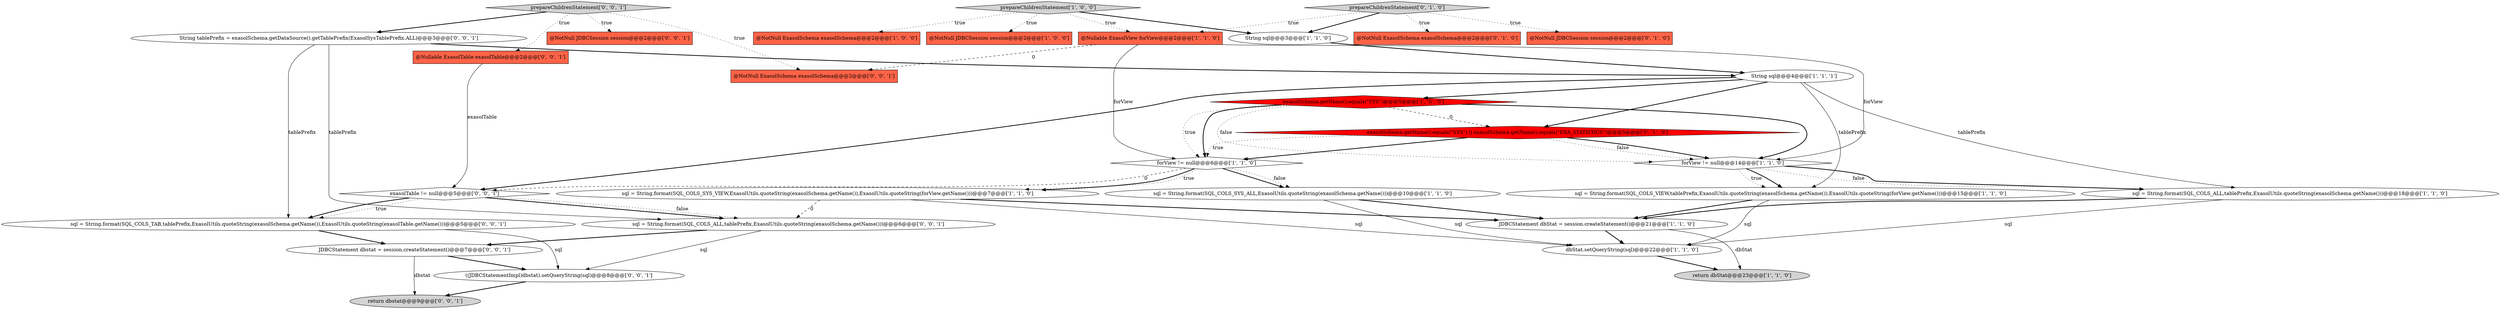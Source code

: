 digraph {
5 [style = filled, label = "sql = String.format(SQL_COLS_VIEW,tablePrefix,ExasolUtils.quoteString(exasolSchema.getName()),ExasolUtils.quoteString(forView.getName()))@@@15@@@['1', '1', '0']", fillcolor = white, shape = ellipse image = "AAA0AAABBB1BBB"];
4 [style = filled, label = "String sql@@@3@@@['1', '1', '0']", fillcolor = white, shape = ellipse image = "AAA0AAABBB1BBB"];
16 [style = filled, label = "@NotNull ExasolSchema exasolSchema@@@2@@@['0', '1', '0']", fillcolor = tomato, shape = box image = "AAA0AAABBB2BBB"];
0 [style = filled, label = "sql = String.format(SQL_COLS_SYS_ALL,ExasolUtils.quoteString(exasolSchema.getName()))@@@10@@@['1', '1', '0']", fillcolor = white, shape = ellipse image = "AAA0AAABBB1BBB"];
30 [style = filled, label = "return dbstat@@@9@@@['0', '0', '1']", fillcolor = lightgray, shape = ellipse image = "AAA0AAABBB3BBB"];
27 [style = filled, label = "@NotNull ExasolSchema exasolSchema@@@2@@@['0', '0', '1']", fillcolor = tomato, shape = box image = "AAA0AAABBB3BBB"];
9 [style = filled, label = "JDBCStatement dbStat = session.createStatement()@@@21@@@['1', '1', '0']", fillcolor = white, shape = ellipse image = "AAA0AAABBB1BBB"];
15 [style = filled, label = "exasolSchema.getName().equals(\"SYS\")@@@5@@@['1', '0', '0']", fillcolor = red, shape = diamond image = "AAA1AAABBB1BBB"];
7 [style = filled, label = "String sql@@@4@@@['1', '1', '1']", fillcolor = white, shape = ellipse image = "AAA0AAABBB1BBB"];
21 [style = filled, label = "@Nullable ExasolTable exasolTable@@@2@@@['0', '0', '1']", fillcolor = tomato, shape = box image = "AAA0AAABBB3BBB"];
28 [style = filled, label = "String tablePrefix = exasolSchema.getDataSource().getTablePrefix(ExasolSysTablePrefix.ALL)@@@3@@@['0', '0', '1']", fillcolor = white, shape = ellipse image = "AAA0AAABBB3BBB"];
2 [style = filled, label = "@NotNull ExasolSchema exasolSchema@@@2@@@['1', '0', '0']", fillcolor = tomato, shape = box image = "AAA0AAABBB1BBB"];
23 [style = filled, label = "JDBCStatement dbstat = session.createStatement()@@@7@@@['0', '0', '1']", fillcolor = white, shape = ellipse image = "AAA0AAABBB3BBB"];
26 [style = filled, label = "@NotNull JDBCSession session@@@2@@@['0', '0', '1']", fillcolor = tomato, shape = box image = "AAA0AAABBB3BBB"];
22 [style = filled, label = "sql = String.format(SQL_COLS_TAB,tablePrefix,ExasolUtils.quoteString(exasolSchema.getName()),ExasolUtils.quoteString(exasolTable.getName()))@@@5@@@['0', '0', '1']", fillcolor = white, shape = ellipse image = "AAA0AAABBB3BBB"];
29 [style = filled, label = "exasolTable != null@@@5@@@['0', '0', '1']", fillcolor = white, shape = diamond image = "AAA0AAABBB3BBB"];
8 [style = filled, label = "forView != null@@@6@@@['1', '1', '0']", fillcolor = white, shape = diamond image = "AAA0AAABBB1BBB"];
19 [style = filled, label = "prepareChildrenStatement['0', '1', '0']", fillcolor = lightgray, shape = diamond image = "AAA0AAABBB2BBB"];
3 [style = filled, label = "prepareChildrenStatement['1', '0', '0']", fillcolor = lightgray, shape = diamond image = "AAA0AAABBB1BBB"];
10 [style = filled, label = "sql = String.format(SQL_COLS_SYS_VIEW,ExasolUtils.quoteString(exasolSchema.getName()),ExasolUtils.quoteString(forView.getName()))@@@7@@@['1', '1', '0']", fillcolor = white, shape = ellipse image = "AAA0AAABBB1BBB"];
24 [style = filled, label = "prepareChildrenStatement['0', '0', '1']", fillcolor = lightgray, shape = diamond image = "AAA0AAABBB3BBB"];
1 [style = filled, label = "dbStat.setQueryString(sql)@@@22@@@['1', '1', '0']", fillcolor = white, shape = ellipse image = "AAA0AAABBB1BBB"];
11 [style = filled, label = "forView != null@@@14@@@['1', '1', '0']", fillcolor = white, shape = diamond image = "AAA0AAABBB1BBB"];
25 [style = filled, label = "((JDBCStatementImpl)dbstat).setQueryString(sql)@@@8@@@['0', '0', '1']", fillcolor = white, shape = ellipse image = "AAA0AAABBB3BBB"];
18 [style = filled, label = "exasolSchema.getName().equals(\"SYS\") || exasolSchema.getName().equals(\"EXA_STATISTICS\")@@@5@@@['0', '1', '0']", fillcolor = red, shape = diamond image = "AAA1AAABBB2BBB"];
14 [style = filled, label = "return dbStat@@@23@@@['1', '1', '0']", fillcolor = lightgray, shape = ellipse image = "AAA0AAABBB1BBB"];
6 [style = filled, label = "@NotNull JDBCSession session@@@2@@@['1', '0', '0']", fillcolor = tomato, shape = box image = "AAA0AAABBB1BBB"];
12 [style = filled, label = "@Nullable ExasolView forView@@@2@@@['1', '1', '0']", fillcolor = tomato, shape = box image = "AAA0AAABBB1BBB"];
20 [style = filled, label = "sql = String.format(SQL_COLS_ALL,tablePrefix,ExasolUtils.quoteString(exasolSchema.getName()))@@@6@@@['0', '0', '1']", fillcolor = white, shape = ellipse image = "AAA0AAABBB3BBB"];
13 [style = filled, label = "sql = String.format(SQL_COLS_ALL,tablePrefix,ExasolUtils.quoteString(exasolSchema.getName()))@@@18@@@['1', '1', '0']", fillcolor = white, shape = ellipse image = "AAA0AAABBB1BBB"];
17 [style = filled, label = "@NotNull JDBCSession session@@@2@@@['0', '1', '0']", fillcolor = tomato, shape = box image = "AAA0AAABBB2BBB"];
12->8 [style = solid, label="forView"];
12->11 [style = solid, label="forView"];
24->28 [style = bold, label=""];
8->10 [style = bold, label=""];
23->25 [style = bold, label=""];
0->9 [style = bold, label=""];
23->30 [style = solid, label="dbstat"];
5->9 [style = bold, label=""];
18->11 [style = dotted, label="false"];
20->25 [style = solid, label="sql"];
19->17 [style = dotted, label="true"];
25->30 [style = bold, label=""];
10->1 [style = solid, label="sql"];
18->11 [style = bold, label=""];
15->18 [style = dashed, label="0"];
28->7 [style = bold, label=""];
19->12 [style = dotted, label="true"];
9->14 [style = solid, label="dbStat"];
11->5 [style = dotted, label="true"];
18->8 [style = dotted, label="true"];
8->10 [style = dotted, label="true"];
3->6 [style = dotted, label="true"];
24->27 [style = dotted, label="true"];
7->13 [style = solid, label="tablePrefix"];
3->4 [style = bold, label=""];
22->23 [style = bold, label=""];
4->7 [style = bold, label=""];
8->0 [style = bold, label=""];
29->22 [style = dotted, label="true"];
11->5 [style = bold, label=""];
13->1 [style = solid, label="sql"];
0->1 [style = solid, label="sql"];
29->20 [style = bold, label=""];
15->11 [style = dotted, label="false"];
15->8 [style = dotted, label="true"];
15->11 [style = bold, label=""];
20->23 [style = bold, label=""];
28->22 [style = solid, label="tablePrefix"];
24->26 [style = dotted, label="true"];
7->5 [style = solid, label="tablePrefix"];
3->12 [style = dotted, label="true"];
11->13 [style = bold, label=""];
12->27 [style = dashed, label="0"];
19->16 [style = dotted, label="true"];
7->18 [style = bold, label=""];
29->20 [style = dotted, label="false"];
7->15 [style = bold, label=""];
10->20 [style = dashed, label="0"];
22->25 [style = solid, label="sql"];
1->14 [style = bold, label=""];
10->9 [style = bold, label=""];
18->8 [style = bold, label=""];
13->9 [style = bold, label=""];
19->4 [style = bold, label=""];
29->22 [style = bold, label=""];
5->1 [style = solid, label="sql"];
11->13 [style = dotted, label="false"];
9->1 [style = bold, label=""];
21->29 [style = solid, label="exasolTable"];
24->21 [style = dotted, label="true"];
8->0 [style = dotted, label="false"];
15->8 [style = bold, label=""];
8->29 [style = dashed, label="0"];
3->2 [style = dotted, label="true"];
28->20 [style = solid, label="tablePrefix"];
7->29 [style = bold, label=""];
}
